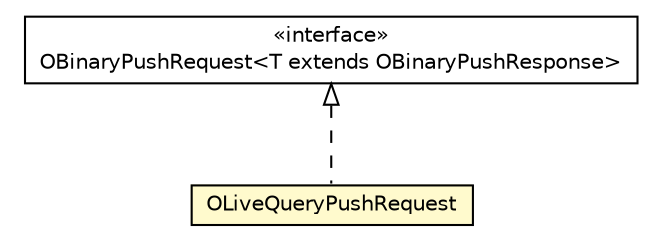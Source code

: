 #!/usr/local/bin/dot
#
# Class diagram 
# Generated by UMLGraph version R5_6-24-gf6e263 (http://www.umlgraph.org/)
#

digraph G {
	edge [fontname="Helvetica",fontsize=10,labelfontname="Helvetica",labelfontsize=10];
	node [fontname="Helvetica",fontsize=10,shape=plaintext];
	nodesep=0.25;
	ranksep=0.5;
	// com.orientechnologies.orient.client.remote.message.OBinaryPushRequest<T extends com.orientechnologies.orient.client.remote.message.OBinaryPushResponse>
	c4218021 [label=<<table title="com.orientechnologies.orient.client.remote.message.OBinaryPushRequest" border="0" cellborder="1" cellspacing="0" cellpadding="2" port="p" href="./OBinaryPushRequest.html">
		<tr><td><table border="0" cellspacing="0" cellpadding="1">
<tr><td align="center" balign="center"> &#171;interface&#187; </td></tr>
<tr><td align="center" balign="center"> OBinaryPushRequest&lt;T extends OBinaryPushResponse&gt; </td></tr>
		</table></td></tr>
		</table>>, URL="./OBinaryPushRequest.html", fontname="Helvetica", fontcolor="black", fontsize=10.0];
	// com.orientechnologies.orient.client.remote.message.OLiveQueryPushRequest
	c4218122 [label=<<table title="com.orientechnologies.orient.client.remote.message.OLiveQueryPushRequest" border="0" cellborder="1" cellspacing="0" cellpadding="2" port="p" bgcolor="lemonChiffon" href="./OLiveQueryPushRequest.html">
		<tr><td><table border="0" cellspacing="0" cellpadding="1">
<tr><td align="center" balign="center"> OLiveQueryPushRequest </td></tr>
		</table></td></tr>
		</table>>, URL="./OLiveQueryPushRequest.html", fontname="Helvetica", fontcolor="black", fontsize=10.0];
	//com.orientechnologies.orient.client.remote.message.OLiveQueryPushRequest implements com.orientechnologies.orient.client.remote.message.OBinaryPushRequest<T extends com.orientechnologies.orient.client.remote.message.OBinaryPushResponse>
	c4218021:p -> c4218122:p [dir=back,arrowtail=empty,style=dashed];
}

